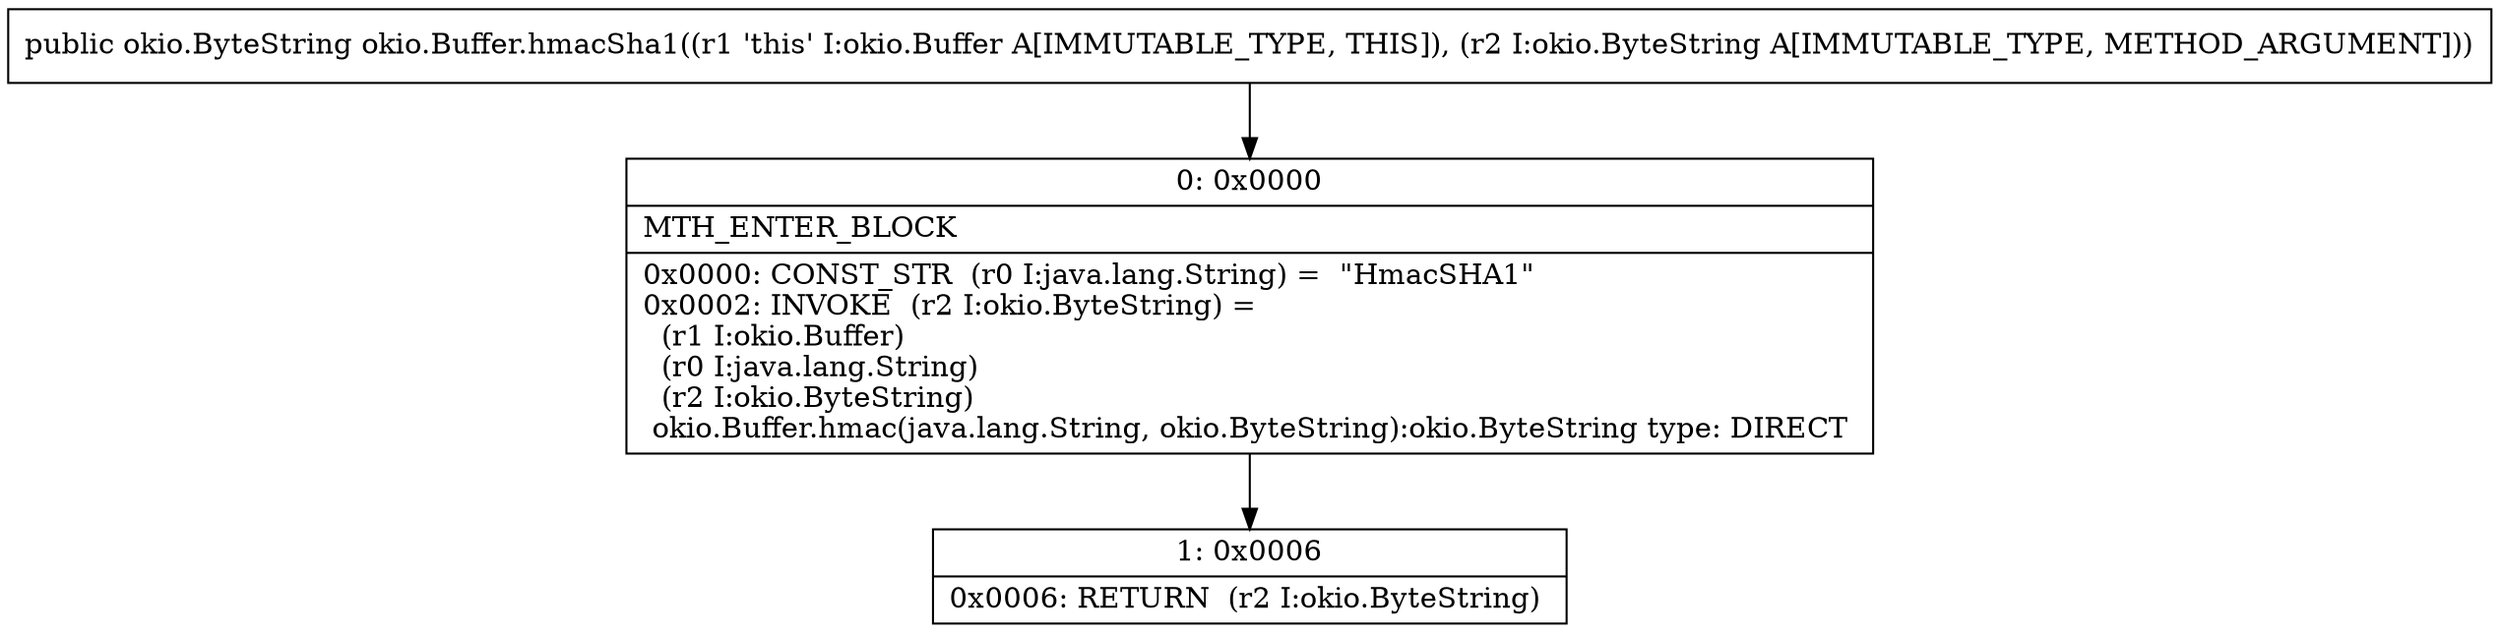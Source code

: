 digraph "CFG forokio.Buffer.hmacSha1(Lokio\/ByteString;)Lokio\/ByteString;" {
Node_0 [shape=record,label="{0\:\ 0x0000|MTH_ENTER_BLOCK\l|0x0000: CONST_STR  (r0 I:java.lang.String) =  \"HmacSHA1\" \l0x0002: INVOKE  (r2 I:okio.ByteString) = \l  (r1 I:okio.Buffer)\l  (r0 I:java.lang.String)\l  (r2 I:okio.ByteString)\l okio.Buffer.hmac(java.lang.String, okio.ByteString):okio.ByteString type: DIRECT \l}"];
Node_1 [shape=record,label="{1\:\ 0x0006|0x0006: RETURN  (r2 I:okio.ByteString) \l}"];
MethodNode[shape=record,label="{public okio.ByteString okio.Buffer.hmacSha1((r1 'this' I:okio.Buffer A[IMMUTABLE_TYPE, THIS]), (r2 I:okio.ByteString A[IMMUTABLE_TYPE, METHOD_ARGUMENT])) }"];
MethodNode -> Node_0;
Node_0 -> Node_1;
}

